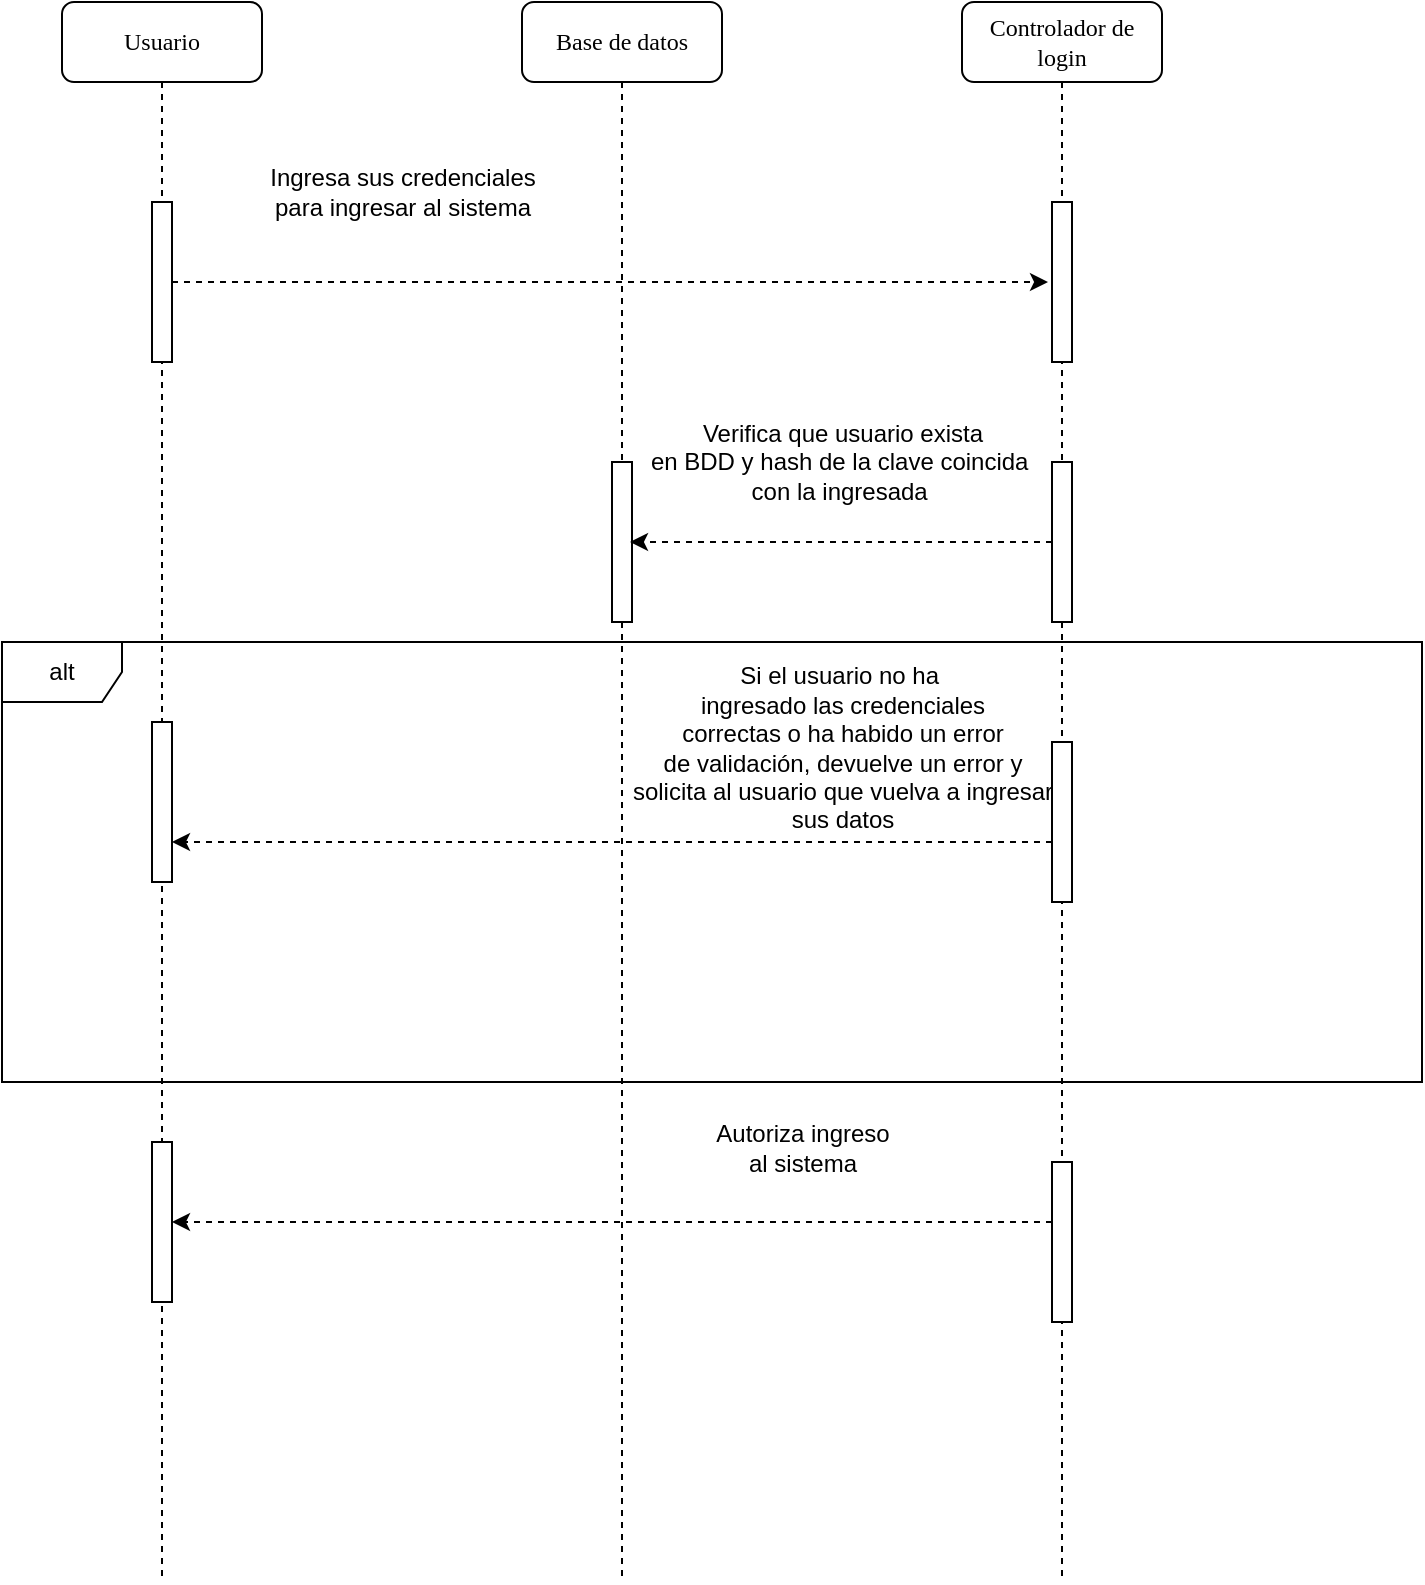 <mxfile version="24.8.2">
  <diagram name="Page-1" id="13e1069c-82ec-6db2-03f1-153e76fe0fe0">
    <mxGraphModel dx="786" dy="511" grid="1" gridSize="10" guides="1" tooltips="1" connect="1" arrows="1" fold="1" page="1" pageScale="1" pageWidth="1100" pageHeight="850" background="#ffffff" math="0" shadow="0">
      <root>
        <mxCell id="0" />
        <mxCell id="1" parent="0" />
        <mxCell id="7baba1c4bc27f4b0-3" value="Base de datos" style="shape=umlLifeline;perimeter=lifelinePerimeter;whiteSpace=wrap;html=1;container=1;collapsible=0;recursiveResize=0;outlineConnect=0;rounded=1;shadow=0;comic=0;labelBackgroundColor=none;strokeWidth=1;fontFamily=Verdana;fontSize=12;align=center;" parent="1" vertex="1">
          <mxGeometry x="330" y="80" width="100" height="790" as="geometry" />
        </mxCell>
        <mxCell id="355iVpcSUMcCb736kecD-4" value="" style="html=1;points=[];perimeter=orthogonalPerimeter;rounded=0;shadow=0;comic=0;labelBackgroundColor=none;strokeWidth=1;fontFamily=Verdana;fontSize=12;align=center;" vertex="1" parent="7baba1c4bc27f4b0-3">
          <mxGeometry x="45" y="230" width="10" height="80" as="geometry" />
        </mxCell>
        <mxCell id="7baba1c4bc27f4b0-8" value="Usuario" style="shape=umlLifeline;perimeter=lifelinePerimeter;whiteSpace=wrap;html=1;container=1;collapsible=0;recursiveResize=0;outlineConnect=0;rounded=1;shadow=0;comic=0;labelBackgroundColor=none;strokeWidth=1;fontFamily=Verdana;fontSize=12;align=center;" parent="1" vertex="1">
          <mxGeometry x="100" y="80" width="100" height="790" as="geometry" />
        </mxCell>
        <mxCell id="7baba1c4bc27f4b0-9" value="" style="html=1;points=[];perimeter=orthogonalPerimeter;rounded=0;shadow=0;comic=0;labelBackgroundColor=none;strokeWidth=1;fontFamily=Verdana;fontSize=12;align=center;" parent="7baba1c4bc27f4b0-8" vertex="1">
          <mxGeometry x="45" y="100" width="10" height="80" as="geometry" />
        </mxCell>
        <mxCell id="355iVpcSUMcCb736kecD-7" value="" style="html=1;points=[[0,0,0,0,5],[0,1,0,0,-5],[1,0,0,0,5],[1,1,0,0,-5]];perimeter=orthogonalPerimeter;outlineConnect=0;targetShapes=umlLifeline;portConstraint=eastwest;newEdgeStyle={&quot;curved&quot;:0,&quot;rounded&quot;:0};" vertex="1" parent="7baba1c4bc27f4b0-8">
          <mxGeometry x="45" y="360" width="10" height="80" as="geometry" />
        </mxCell>
        <mxCell id="355iVpcSUMcCb736kecD-13" value="" style="html=1;points=[[0,0,0,0,5],[0,1,0,0,-5],[1,0,0,0,5],[1,1,0,0,-5]];perimeter=orthogonalPerimeter;outlineConnect=0;targetShapes=umlLifeline;portConstraint=eastwest;newEdgeStyle={&quot;curved&quot;:0,&quot;rounded&quot;:0};" vertex="1" parent="7baba1c4bc27f4b0-8">
          <mxGeometry x="45" y="570" width="10" height="80" as="geometry" />
        </mxCell>
        <mxCell id="652f_ZYVGCwjFdwTah18-10" value="Controlador de login" style="shape=umlLifeline;perimeter=lifelinePerimeter;whiteSpace=wrap;html=1;container=1;collapsible=0;recursiveResize=0;outlineConnect=0;rounded=1;shadow=0;comic=0;labelBackgroundColor=none;strokeWidth=1;fontFamily=Verdana;fontSize=12;align=center;" parent="1" vertex="1">
          <mxGeometry x="550" y="80" width="100" height="790" as="geometry" />
        </mxCell>
        <mxCell id="652f_ZYVGCwjFdwTah18-11" value="" style="html=1;points=[];perimeter=orthogonalPerimeter;rounded=0;shadow=0;comic=0;labelBackgroundColor=none;strokeWidth=1;fontFamily=Verdana;fontSize=12;align=center;" parent="652f_ZYVGCwjFdwTah18-10" vertex="1">
          <mxGeometry x="45" y="100" width="10" height="80" as="geometry" />
        </mxCell>
        <mxCell id="652f_ZYVGCwjFdwTah18-29" value="" style="html=1;points=[[0,0,0,0,5],[0,1,0,0,-5],[1,0,0,0,5],[1,1,0,0,-5]];perimeter=orthogonalPerimeter;outlineConnect=0;targetShapes=umlLifeline;portConstraint=eastwest;newEdgeStyle={&quot;curved&quot;:0,&quot;rounded&quot;:0};" parent="652f_ZYVGCwjFdwTah18-10" vertex="1">
          <mxGeometry x="45" y="370" width="10" height="80" as="geometry" />
        </mxCell>
        <mxCell id="355iVpcSUMcCb736kecD-3" value="" style="html=1;points=[];perimeter=orthogonalPerimeter;rounded=0;shadow=0;comic=0;labelBackgroundColor=none;strokeWidth=1;fontFamily=Verdana;fontSize=12;align=center;" vertex="1" parent="652f_ZYVGCwjFdwTah18-10">
          <mxGeometry x="45" y="230" width="10" height="80" as="geometry" />
        </mxCell>
        <mxCell id="355iVpcSUMcCb736kecD-12" value="" style="html=1;points=[[0,0,0,0,5],[0,1,0,0,-5],[1,0,0,0,5],[1,1,0,0,-5]];perimeter=orthogonalPerimeter;outlineConnect=0;targetShapes=umlLifeline;portConstraint=eastwest;newEdgeStyle={&quot;curved&quot;:0,&quot;rounded&quot;:0};" vertex="1" parent="652f_ZYVGCwjFdwTah18-10">
          <mxGeometry x="45" y="580" width="10" height="80" as="geometry" />
        </mxCell>
        <mxCell id="355iVpcSUMcCb736kecD-1" style="edgeStyle=orthogonalEdgeStyle;rounded=0;orthogonalLoop=1;jettySize=auto;html=1;entryX=-0.2;entryY=0.5;entryDx=0;entryDy=0;entryPerimeter=0;dashed=1;" edge="1" parent="1" source="7baba1c4bc27f4b0-9" target="652f_ZYVGCwjFdwTah18-11">
          <mxGeometry relative="1" as="geometry" />
        </mxCell>
        <mxCell id="355iVpcSUMcCb736kecD-2" value="Ingresa sus credenciales&lt;div&gt;para ingresar al sistema&lt;/div&gt;" style="text;html=1;align=center;verticalAlign=middle;resizable=0;points=[];autosize=1;strokeColor=none;fillColor=none;" vertex="1" parent="1">
          <mxGeometry x="190" y="155" width="160" height="40" as="geometry" />
        </mxCell>
        <mxCell id="355iVpcSUMcCb736kecD-5" style="edgeStyle=orthogonalEdgeStyle;rounded=0;orthogonalLoop=1;jettySize=auto;html=1;entryX=0.9;entryY=0.5;entryDx=0;entryDy=0;entryPerimeter=0;dashed=1;" edge="1" parent="1" source="355iVpcSUMcCb736kecD-3" target="355iVpcSUMcCb736kecD-4">
          <mxGeometry relative="1" as="geometry" />
        </mxCell>
        <mxCell id="355iVpcSUMcCb736kecD-6" value="Verifica que usuario exista&lt;br&gt;&lt;div&gt;en BDD y hash de la clave coincida&amp;nbsp;&lt;/div&gt;&lt;div&gt;con la ingresada&amp;nbsp;&lt;/div&gt;" style="text;html=1;align=center;verticalAlign=middle;resizable=0;points=[];autosize=1;strokeColor=none;fillColor=none;" vertex="1" parent="1">
          <mxGeometry x="380" y="280" width="220" height="60" as="geometry" />
        </mxCell>
        <mxCell id="355iVpcSUMcCb736kecD-8" value="alt" style="shape=umlFrame;whiteSpace=wrap;html=1;pointerEvents=0;" vertex="1" parent="1">
          <mxGeometry x="70" y="400" width="710" height="220" as="geometry" />
        </mxCell>
        <mxCell id="355iVpcSUMcCb736kecD-9" style="edgeStyle=orthogonalEdgeStyle;rounded=0;orthogonalLoop=1;jettySize=auto;html=1;curved=0;dashed=1;" edge="1" parent="1">
          <mxGeometry relative="1" as="geometry">
            <mxPoint x="595" y="500" as="sourcePoint" />
            <mxPoint x="155" y="500" as="targetPoint" />
            <Array as="points">
              <mxPoint x="490" y="500" />
              <mxPoint x="490" y="500" />
            </Array>
          </mxGeometry>
        </mxCell>
        <mxCell id="355iVpcSUMcCb736kecD-10" value="Si el usuario no ha&amp;nbsp;&lt;div&gt;ingresado las credenciales&lt;/div&gt;&lt;div&gt;correctas o ha habido un error&lt;/div&gt;&lt;div&gt;de validación, devuelve un error y&lt;/div&gt;&lt;div&gt;solicita al usuario que vuelva a ingresar&lt;/div&gt;&lt;div&gt;sus datos&lt;/div&gt;" style="text;html=1;align=center;verticalAlign=middle;resizable=0;points=[];autosize=1;strokeColor=none;fillColor=none;" vertex="1" parent="1">
          <mxGeometry x="375" y="403" width="230" height="100" as="geometry" />
        </mxCell>
        <mxCell id="355iVpcSUMcCb736kecD-14" style="edgeStyle=orthogonalEdgeStyle;rounded=0;orthogonalLoop=1;jettySize=auto;html=1;curved=0;dashed=1;" edge="1" parent="1" source="355iVpcSUMcCb736kecD-12" target="355iVpcSUMcCb736kecD-13">
          <mxGeometry relative="1" as="geometry">
            <Array as="points">
              <mxPoint x="490" y="690" />
              <mxPoint x="490" y="690" />
            </Array>
          </mxGeometry>
        </mxCell>
        <mxCell id="355iVpcSUMcCb736kecD-16" value="Autoriza ingreso&lt;div&gt;al sistema&lt;/div&gt;" style="text;html=1;align=center;verticalAlign=middle;resizable=0;points=[];autosize=1;strokeColor=none;fillColor=none;" vertex="1" parent="1">
          <mxGeometry x="415" y="633" width="110" height="40" as="geometry" />
        </mxCell>
      </root>
    </mxGraphModel>
  </diagram>
</mxfile>
